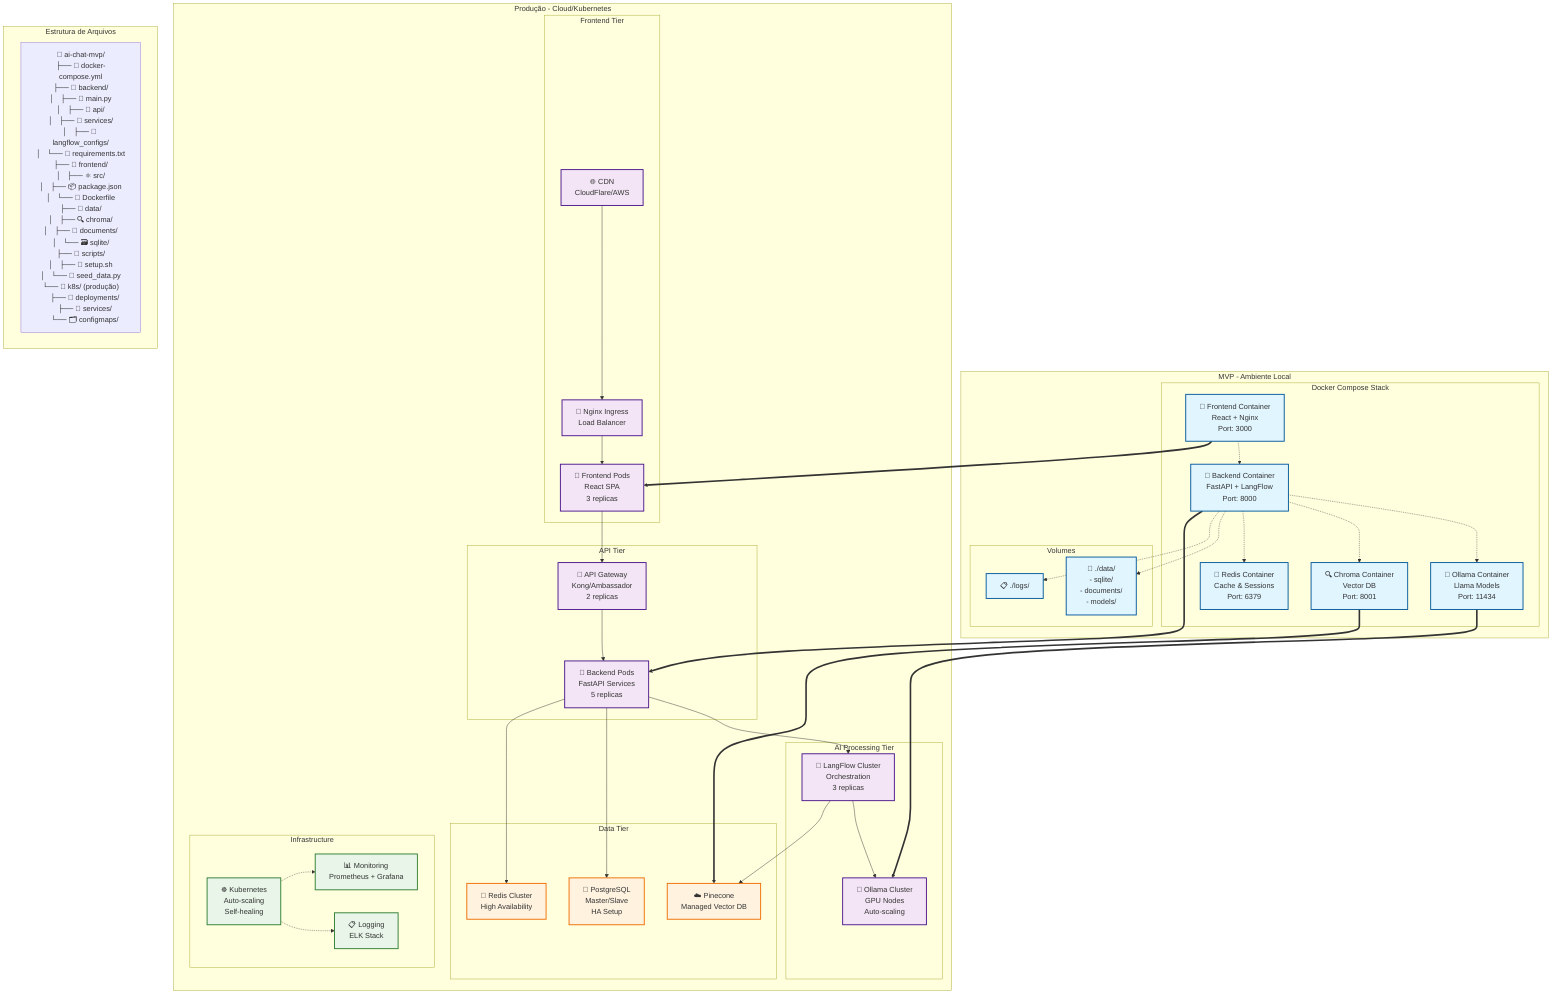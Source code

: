 graph TB
    subgraph "MVP - Ambiente Local"
        subgraph "Docker Compose Stack"
            MVPFront[📱 Frontend Container<br/>React + Nginx<br/>Port: 3000]
            MVPBack[🔧 Backend Container<br/>FastAPI + LangFlow<br/>Port: 8000]
            MVPOllama[🤖 Ollama Container<br/>Llama Models<br/>Port: 11434]
            MVPChroma[🔍 Chroma Container<br/>Vector DB<br/>Port: 8001]
            MVPRedis[🚀 Redis Container<br/>Cache & Sessions<br/>Port: 6379]
        end
        
        subgraph "Volumes"
            MVPData[📂 ./data/<br/>- sqlite/<br/>- documents/<br/>- models/]
            MVPLogs[📋 ./logs/]
        end
    end

    subgraph "Produção - Cloud/Kubernetes"
        subgraph "Frontend Tier"
            ProdCDN[🌐 CDN<br/>CloudFlare/AWS]
            ProdNginx[🔀 Nginx Ingress<br/>Load Balancer]
            ProdFrontPods[📱 Frontend Pods<br/>React SPA<br/>3 replicas]
        end
        
        subgraph "API Tier"
            ProdGateway[🚪 API Gateway<br/>Kong/Ambassador<br/>2 replicas]
            ProdBackPods[🔧 Backend Pods<br/>FastAPI Services<br/>5 replicas]
        end
        
        subgraph "AI Processing Tier"
            ProdLangFlow[🔄 LangFlow Cluster<br/>Orchestration<br/>3 replicas]
            ProdOllamaCluster[🤖 Ollama Cluster<br/>GPU Nodes<br/>Auto-scaling]
        end
        
        subgraph "Data Tier"
            ProdPostgres[🐘 PostgreSQL<br/>Master/Slave<br/>HA Setup]
            ProdPinecone[☁️ Pinecone<br/>Managed Vector DB]
            ProdRedisCluster[🚀 Redis Cluster<br/>High Availability]
        end
        
        subgraph "Infrastructure"
            ProdK8s[☸️ Kubernetes<br/>Auto-scaling<br/>Self-healing]
            ProdMonitor[📊 Monitoring<br/>Prometheus + Grafana]
            ProdLogs[📋 Logging<br/>ELK Stack]
        end
    end

    %% MVP Connections
    MVPFront -.-> MVPBack
    MVPBack -.-> MVPOllama
    MVPBack -.-> MVPChroma
    MVPBack -.-> MVPRedis
    MVPBack -.-> MVPData
    MVPBack -.-> MVPLogs

    %% Production Connections
    ProdCDN --> ProdNginx
    ProdNginx --> ProdFrontPods
    ProdFrontPods --> ProdGateway
    ProdGateway --> ProdBackPods
    ProdBackPods --> ProdLangFlow
    ProdLangFlow --> ProdOllamaCluster
    ProdBackPods --> ProdPostgres
    ProdLangFlow --> ProdPinecone
    ProdBackPods --> ProdRedisCluster

    %% Infrastructure monitoring
    ProdK8s -.-> ProdMonitor
    ProdK8s -.-> ProdLogs

    %% Evolution Arrow
    MVPBack ==> ProdBackPods
    MVPFront ==> ProdFrontPods
    MVPOllama ==> ProdOllamaCluster
    MVPChroma ==> ProdPinecone

    %% File Structure Annotations
    subgraph "Estrutura de Arquivos"
        FileStruct["📁 ai-chat-mvp/<br/>├── 🐳 docker-compose.yml<br/>├── 📂 backend/<br/>│   ├── 🐍 main.py<br/>│   ├── 📂 api/<br/>│   ├── 📂 services/<br/>│   ├── 📂 langflow_configs/<br/>│   └── 🔧 requirements.txt<br/>├── 📂 frontend/<br/>│   ├── ⚛️ src/<br/>│   ├── 📦 package.json<br/>│   └── 🐳 Dockerfile<br/>├── 📂 data/<br/>│   ├── 🔍 chroma/<br/>│   ├── 📄 documents/<br/>│   └── 🗃️ sqlite/<br/>├── 📂 scripts/<br/>│   ├── 🚀 setup.sh<br/>│   └── 🌱 seed_data.py<br/>└── 📂 k8s/ (produção)<br/>    ├── 📝 deployments/<br/>    ├── 🔧 services/<br/>    └── 🗂️ configmaps/"]
    end

    %% Styling
    classDef mvp fill:#e1f5fe,stroke:#01579b,stroke-width:2px
    classDef prod fill:#f3e5f5,stroke:#4a148c,stroke-width:2px
    classDef infra fill:#e8f5e8,stroke:#2e7d32,stroke-width:2px
    classDef data fill:#fff3e0,stroke:#ef6c00,stroke-width:2px

    class MVPFront,MVPBack,MVPOllama,MVPChroma,MVPRedis,MVPData,MVPLogs mvp
    class ProdCDN,ProdNginx,ProdFrontPods,ProdGateway,ProdBackPods,ProdLangFlow,ProdOllamaCluster prod
    class ProdK8s,ProdMonitor,ProdLogs infra
    class ProdPostgres,ProdPinecone,ProdRedisCluster data